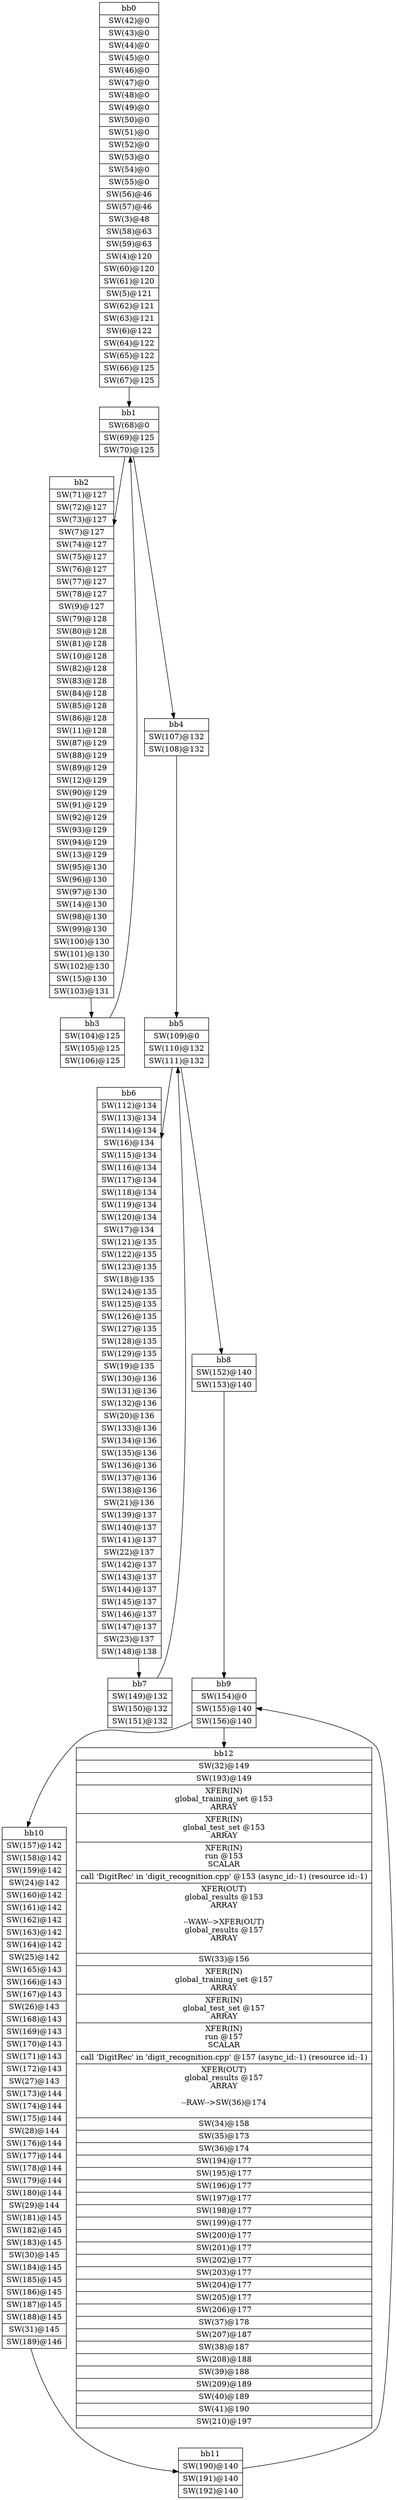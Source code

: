 digraph CDFG {
node [shape=record];
bb0 [shape=record, label = "{bb0|<x0x3ad8720>SW(42)@0\n|<x0x3ad8b10>SW(43)@0\n|<x0x3ad8bd0>SW(44)@0\n|<x0x3ad9310>SW(45)@0\n|<x0x3ad94b0>SW(46)@0\n|<x0x3ad9650>SW(47)@0\n|<x0x3ad9780>SW(48)@0\n|<x0x3ad9900>SW(49)@0\n|<x0x3ad9aa0>SW(50)@0\n|<x0x3ad9bd0>SW(51)@0\n|<x0x3ad9d50>SW(52)@0\n|<x0x3ad9ef0>SW(53)@0\n|<x0x3ada020>SW(54)@0\n|<x0x3ada130>SW(55)@0\n|<x0x3ada260>SW(56)@46\n|<x0x3ada4d0>SW(57)@46\n|<x0x302d610>SW(3)@48\n|<x0x3ada660>SW(58)@63\n|<x0x3ada7e0>SW(59)@63\n|<x0x302d890>SW(4)@120\n|<x0x3ada9b0>SW(60)@120\n|<x0x3adabf0>SW(61)@120\n|<x0x302da90>SW(5)@121\n|<x0x3adad80>SW(62)@121\n|<x0x3adaf00>SW(63)@121\n|<x0x302dc00>SW(6)@122\n|<x0x3adb0d0>SW(64)@122\n|<x0x3add670>SW(65)@122\n|<x0x3add760>SW(66)@125\n|<x0x3add910>SW(67)@125\n}"];
bb1 [shape=record, label = "{bb1|<x0x3addc40>SW(68)@0\n|<x0x3addd70>SW(69)@125\n|<x0x3addf10>SW(70)@125\n}"];
bb2 [shape=record, label = "{bb2|<x0x3ade2c0>SW(71)@127\n|<x0x3ade420>SW(72)@127\n|<x0x3ade5c0>SW(73)@127\n|<x0x302dec0>SW(7)@127\n|<x0x3adb410>SW(74)@127\n|<x0x3adb580>SW(75)@127\n|<x0x3adb7b0>SW(76)@127\n|<x0x3adb920>SW(77)@127\n|<x0x3adbba0>SW(78)@127\n|<x0x302e280>SW(9)@127\n|<x0x3adbd70>SW(79)@128\n|<x0x3adbf90>SW(80)@128\n|<x0x3adc130>SW(81)@128\n|<x0x302e460>SW(10)@128\n|<x0x3adc300>SW(82)@128\n|<x0x3adc530>SW(83)@128\n|<x0x3adc6a0>SW(84)@128\n|<x0x3adc8d0>SW(85)@128\n|<x0x3adcab0>SW(86)@128\n|<x0x3acf900>SW(11)@128\n|<x0x3adcd00>SW(87)@129\n|<x0x3adcea0>SW(88)@129\n|<x0x3add020>SW(89)@129\n|<x0x3acfae0>SW(12)@129\n|<x0x3add2a0>SW(90)@129\n|<x0x3ae0bb0>SW(91)@129\n|<x0x3ae0d50>SW(92)@129\n|<x0x3ae0ef0>SW(93)@129\n|<x0x3ae1090>SW(94)@129\n|<x0x3acfd40>SW(13)@129\n|<x0x3ae1260>SW(95)@130\n|<x0x3ae1400>SW(96)@130\n|<x0x3ae15a0>SW(97)@130\n|<x0x3acff20>SW(14)@130\n|<x0x3ae1820>SW(98)@130\n|<x0x3ae1990>SW(99)@130\n|<x0x3ae1b30>SW(100)@130\n|<x0x3ae1cd0>SW(101)@130\n|<x0x3ae2190>SW(102)@130\n|<x0x3ad0170>SW(15)@130\n|<x0x3ae2330>SW(103)@131\n}"];
bb3 [shape=record, label = "{bb3|<x0x3ae25c0>SW(104)@125\n|<x0x3ae27f0>SW(105)@125\n|<x0x3ae2950>SW(106)@125\n}"];
bb4 [shape=record, label = "{bb4|<x0x3ae2d30>SW(107)@132\n|<x0x3ae2df0>SW(108)@132\n}"];
bb5 [shape=record, label = "{bb5|<x0x3ae30e0>SW(109)@0\n|<x0x3ae3280>SW(110)@132\n|<x0x3adeb40>SW(111)@132\n}"];
bb6 [shape=record, label = "{bb6|<x0x3adeed0>SW(112)@134\n|<x0x3adf070>SW(113)@134\n|<x0x3adf2b0>SW(114)@134\n|<x0x3ad0620>SW(16)@134\n|<x0x3adf480>SW(115)@134\n|<x0x3adf6c0>SW(116)@134\n|<x0x3adf830>SW(117)@134\n|<x0x3adf9d0>SW(118)@134\n|<x0x3adfb70>SW(119)@134\n|<x0x3adfd10>SW(120)@134\n|<x0x3ad0790>SW(17)@134\n|<x0x3adfee0>SW(121)@135\n|<x0x3ae0080>SW(122)@135\n|<x0x3ae0220>SW(123)@135\n|<x0x3ad09e0>SW(18)@135\n|<x0x3ae04a0>SW(124)@135\n|<x0x3ae0640>SW(125)@135\n|<x0x3ae07c0>SW(126)@135\n|<x0x3ae09f0>SW(127)@135\n|<x0x3ae5920>SW(128)@135\n|<x0x3ae5b00>SW(129)@135\n|<x0x3ad0b10>SW(19)@135\n|<x0x3ae5cb0>SW(130)@136\n|<x0x3ae5e50>SW(131)@136\n|<x0x3ae5ff0>SW(132)@136\n|<x0x3ad0c60>SW(20)@136\n|<x0x3ae61c0>SW(133)@136\n|<x0x3ae6360>SW(134)@136\n|<x0x3ae6450>SW(135)@136\n|<x0x3ae6540>SW(136)@136\n|<x0x3ae66e0>SW(137)@136\n|<x0x3ae6880>SW(138)@136\n|<x0x3ad0df0>SW(21)@136\n|<x0x3ae3710>SW(139)@137\n|<x0x3ae3870>SW(140)@137\n|<x0x3ae3ac0>SW(141)@137\n|<x0x3ad0f40>SW(22)@137\n|<x0x3ae3c70>SW(142)@137\n|<x0x3ae3eb0>SW(143)@137\n|<x0x3ae4050>SW(144)@137\n|<x0x3ae4270>SW(145)@137\n|<x0x3ae4410>SW(146)@137\n|<x0x3ae4590>SW(147)@137\n|<x0x3ad1190>SW(23)@137\n|<x0x3ae4760>SW(148)@138\n}"];
bb7 [shape=record, label = "{bb7|<x0x3ae4a50>SW(149)@132\n|<x0x3ae4bf0>SW(150)@132\n|<x0x3ae4d90>SW(151)@132\n}"];
bb8 [shape=record, label = "{bb8|<x0x3ae2be0>SW(152)@140\n|<x0x3ae5420>SW(153)@140\n}"];
bb9 [shape=record, label = "{bb9|<x0x3ae9130>SW(154)@0\n|<x0x3ae9240>SW(155)@140\n|<x0x3ae93e0>SW(156)@140\n}"];
bb10 [shape=record, label = "{bb10|<x0x3ae96d0>SW(157)@142\n|<x0x3ae9870>SW(158)@142\n|<x0x3ae9a10>SW(159)@142\n|<x0x3ad1560>SW(24)@142\n|<x0x3ae9c90>SW(160)@142\n|<x0x3ae9e00>SW(161)@142\n|<x0x3ae9fa0>SW(162)@142\n|<x0x3aea140>SW(163)@142\n|<x0x3aea600>SW(164)@142\n|<x0x3ad3f00>SW(25)@142\n|<x0x3aea7d0>SW(165)@143\n|<x0x3aea950>SW(166)@143\n|<x0x3aeaac0>SW(167)@143\n|<x0x3ad4040>SW(26)@143\n|<x0x3aeac90>SW(168)@143\n|<x0x3aeae30>SW(169)@143\n|<x0x3aeafd0>SW(170)@143\n|<x0x3aeb170>SW(171)@143\n|<x0x3aeb230>SW(172)@143\n|<x0x3ad4270>SW(27)@143\n|<x0x3aeb400>SW(173)@144\n|<x0x3aeb640>SW(174)@144\n|<x0x3aeb810>SW(175)@144\n|<x0x3ad4350>SW(28)@144\n|<x0x3ae6f90>SW(176)@144\n|<x0x3ae71c0>SW(177)@144\n|<x0x3ae7360>SW(178)@144\n|<x0x3ae7580>SW(179)@144\n|<x0x3ae8b30>SW(180)@144\n|<x0x3ad4620>SW(29)@144\n|<x0x3ae8ce0>SW(181)@145\n|<x0x3ae7680>SW(182)@145\n|<x0x3ae77e0>SW(183)@145\n|<x0x3ad46c0>SW(30)@145\n|<x0x3ae7990>SW(184)@145\n|<x0x3ae7b30>SW(185)@145\n|<x0x3ae7cd0>SW(186)@145\n|<x0x3ae7e70>SW(187)@145\n|<x0x3ae8010>SW(188)@145\n|<x0x3ad49d0>SW(31)@145\n|<x0x3ae8280>SW(189)@146\n}"];
bb11 [shape=record, label = "{bb11|<x0x3ae8540>SW(190)@140\n|<x0x3ae86e0>SW(191)@140\n|<x0x3ae8950>SW(192)@140\n}"];
bb12 [shape=record, label = "{bb12|<x0x3ad4bd0>SW(32)@149\n|<x0x3aee1d0>SW(193)@149\n|<x0x3aed1a0>XFER(IN)\nglobal_training_set @153\nARRAY\n|<x0x3aed240>XFER(IN)\nglobal_test_set @153\nARRAY\n|<x0x3aef7b0>XFER(IN)\nrun @153\nSCALAR\n|<x0x3029e80>call 'DigitRec' in 'digit_recognition.cpp' @153 (async_id:-1) (resource id:-1)\n|<x0x3aef690>XFER(OUT)\nglobal_results @153\nARRAY\n\n--WAW--\>XFER(OUT)\nglobal_results @157\nARRAY\n\n|<x0x3ad1e10>SW(33)@156\n|<x0x3aef8d0>XFER(IN)\nglobal_training_set @157\nARRAY\n|<x0x3aef9f0>XFER(IN)\nglobal_test_set @157\nARRAY\n|<x0x3aefc30>XFER(IN)\nrun @157\nSCALAR\n|<x0x302ba00>call 'DigitRec' in 'digit_recognition.cpp' @157 (async_id:-1) (resource id:-1)\n|<x0x3aefb10>XFER(OUT)\nglobal_results @157\nARRAY\n\n--RAW--\>SW(36)@174\n\n|<x0x3ad2490>SW(34)@158\n|<x0x3ad26d0>SW(35)@173\n|<x0x3ad27e0>SW(36)@174\n|<x0x3aee490>SW(194)@177\n|<x0x3aee630>SW(195)@177\n|<x0x3aee7d0>SW(196)@177\n|<x0x3aee970>SW(197)@177\n|<x0x3aeeb10>SW(198)@177\n|<x0x3aeebd0>SW(199)@177\n|<x0x3aeed70>SW(200)@177\n|<x0x3aeefe0>SW(201)@177\n|<x0x3aef180>SW(202)@177\n|<x0x3aebe50>SW(203)@177\n|<x0x3aec0c0>SW(204)@177\n|<x0x3aec260>SW(205)@177\n|<x0x3aec480>SW(206)@177\n|<x0x3ad2e90>SW(37)@178\n|<x0x3aeda50>SW(207)@187\n|<x0x3ad3060>SW(38)@187\n|<x0x3aedca0>SW(208)@188\n|<x0x3ad3320>SW(39)@188\n|<x0x3aec5a0>SW(209)@189\n|<x0x3ad3470>SW(40)@189\n|<x0x3ad3620>SW(41)@190\n|<x0x3aec780>SW(210)@197\n}"];
bb0 -> bb1
bb1 -> bb2
bb1 -> bb4
bb2 -> bb3
bb3 -> bb1
bb4 -> bb5
bb5 -> bb6
bb5 -> bb8
bb6 -> bb7
bb7 -> bb5
bb8 -> bb9
bb9 -> bb10
bb9 -> bb12
bb10 -> bb11
bb11 -> bb9
}
